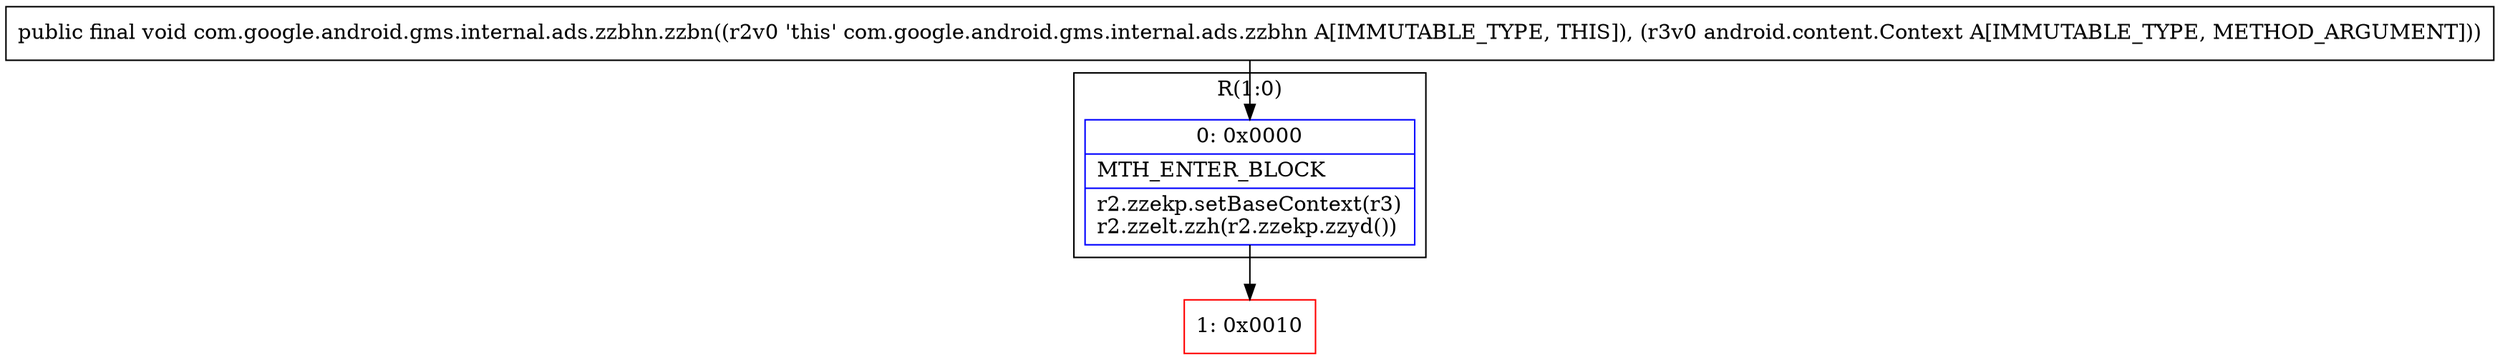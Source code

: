 digraph "CFG forcom.google.android.gms.internal.ads.zzbhn.zzbn(Landroid\/content\/Context;)V" {
subgraph cluster_Region_1866135838 {
label = "R(1:0)";
node [shape=record,color=blue];
Node_0 [shape=record,label="{0\:\ 0x0000|MTH_ENTER_BLOCK\l|r2.zzekp.setBaseContext(r3)\lr2.zzelt.zzh(r2.zzekp.zzyd())\l}"];
}
Node_1 [shape=record,color=red,label="{1\:\ 0x0010}"];
MethodNode[shape=record,label="{public final void com.google.android.gms.internal.ads.zzbhn.zzbn((r2v0 'this' com.google.android.gms.internal.ads.zzbhn A[IMMUTABLE_TYPE, THIS]), (r3v0 android.content.Context A[IMMUTABLE_TYPE, METHOD_ARGUMENT])) }"];
MethodNode -> Node_0;
Node_0 -> Node_1;
}

